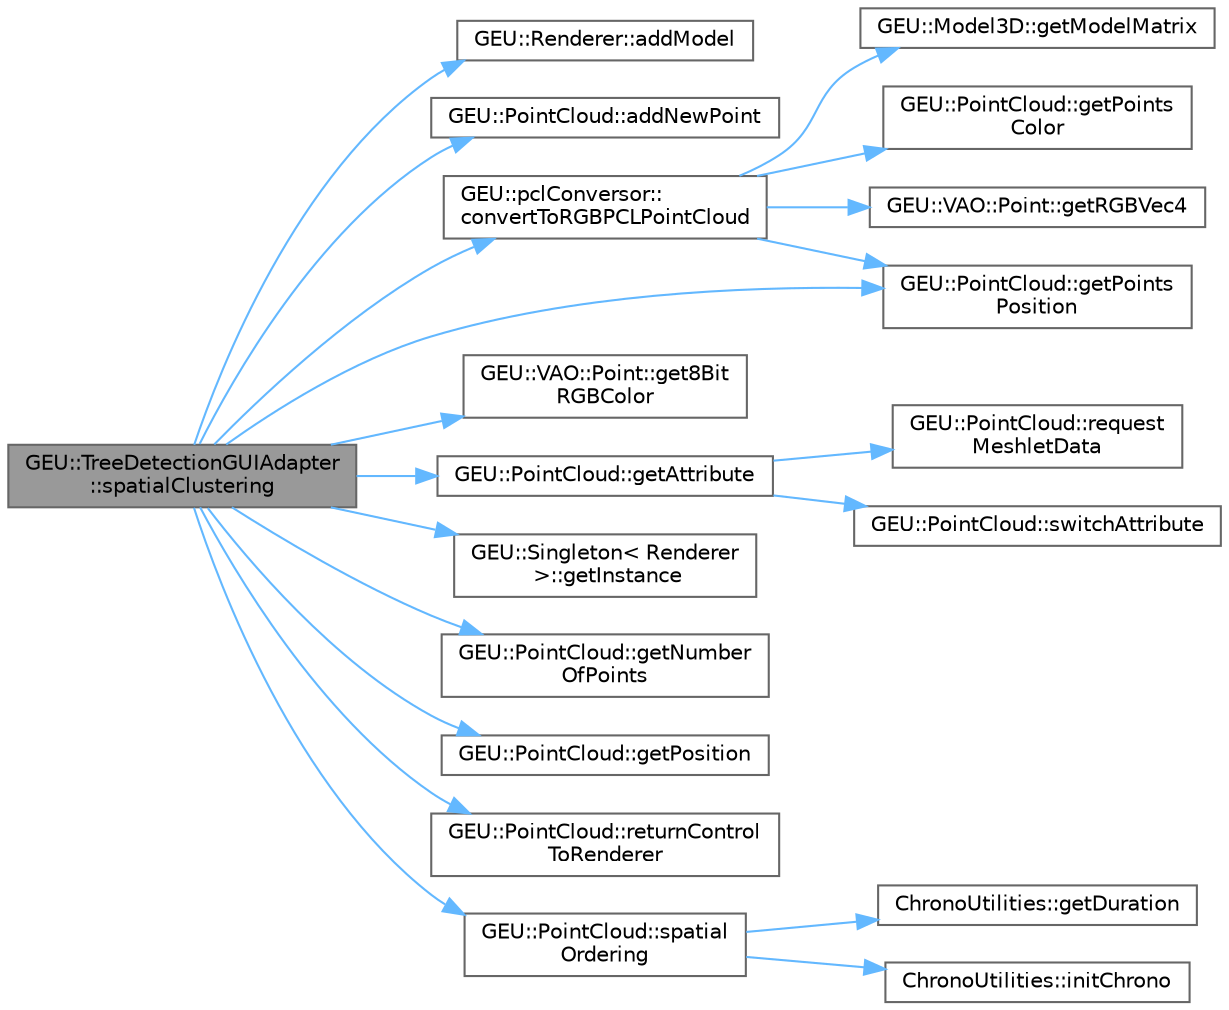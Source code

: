 digraph "GEU::TreeDetectionGUIAdapter::spatialClustering"
{
 // LATEX_PDF_SIZE
  bgcolor="transparent";
  edge [fontname=Helvetica,fontsize=10,labelfontname=Helvetica,labelfontsize=10];
  node [fontname=Helvetica,fontsize=10,shape=box,height=0.2,width=0.4];
  rankdir="LR";
  Node1 [id="Node000001",label="GEU::TreeDetectionGUIAdapter\l::spatialClustering",height=0.2,width=0.4,color="gray40", fillcolor="grey60", style="filled", fontcolor="black",tooltip=" "];
  Node1 -> Node2 [id="edge1_Node000001_Node000002",color="steelblue1",style="solid",tooltip=" "];
  Node2 [id="Node000002",label="GEU::Renderer::addModel",height=0.2,width=0.4,color="grey40", fillcolor="white", style="filled",URL="$de/d04/class_g_e_u_1_1_renderer.html#a101eed167bec92e041e4b0e04f6cce58",tooltip="Inserts 3D model to current scene."];
  Node1 -> Node3 [id="edge2_Node000001_Node000003",color="steelblue1",style="solid",tooltip=" "];
  Node3 [id="Node000003",label="GEU::PointCloud::addNewPoint",height=0.2,width=0.4,color="grey40", fillcolor="white", style="filled",URL="$d4/d07/class_g_e_u_1_1_point_cloud.html#a1b357320c4811d27cb8d6febcd9c7431",tooltip=" "];
  Node1 -> Node4 [id="edge3_Node000001_Node000004",color="steelblue1",style="solid",tooltip=" "];
  Node4 [id="Node000004",label="GEU::pclConversor::\lconvertToRGBPCLPointCloud",height=0.2,width=0.4,color="grey40", fillcolor="white", style="filled",URL="$d0/d01/class_g_e_u_1_1pcl_conversor.html#a6253923a8a327a9835a3df5324c12fe2",tooltip=" "];
  Node4 -> Node5 [id="edge4_Node000004_Node000005",color="steelblue1",style="solid",tooltip=" "];
  Node5 [id="Node000005",label="GEU::Model3D::getModelMatrix",height=0.2,width=0.4,color="grey40", fillcolor="white", style="filled",URL="$db/d04/class_g_e_u_1_1_model3_d.html#aea23eb9ab8de56f02dacaa5155fcac15",tooltip=" "];
  Node4 -> Node6 [id="edge5_Node000004_Node000006",color="steelblue1",style="solid",tooltip=" "];
  Node6 [id="Node000006",label="GEU::PointCloud::getPoints\lColor",height=0.2,width=0.4,color="grey40", fillcolor="white", style="filled",URL="$d4/d07/class_g_e_u_1_1_point_cloud.html#a9a79b080d808d3e589ce16bee701fdcf",tooltip=" "];
  Node4 -> Node7 [id="edge6_Node000004_Node000007",color="steelblue1",style="solid",tooltip=" "];
  Node7 [id="Node000007",label="GEU::PointCloud::getPoints\lPosition",height=0.2,width=0.4,color="grey40", fillcolor="white", style="filled",URL="$d4/d07/class_g_e_u_1_1_point_cloud.html#adfe68d38eadddf88006ccc5789d5a497",tooltip=" "];
  Node4 -> Node8 [id="edge7_Node000004_Node000008",color="steelblue1",style="solid",tooltip=" "];
  Node8 [id="Node000008",label="GEU::VAO::Point::getRGBVec4",height=0.2,width=0.4,color="grey40", fillcolor="white", style="filled",URL="$d8/d02/struct_g_e_u_1_1_v_a_o_1_1_point.html#a869b1c796dc79a8c17f4f2ffd6e6ea02",tooltip=" "];
  Node1 -> Node9 [id="edge8_Node000001_Node000009",color="steelblue1",style="solid",tooltip=" "];
  Node9 [id="Node000009",label="GEU::VAO::Point::get8Bit\lRGBColor",height=0.2,width=0.4,color="grey40", fillcolor="white", style="filled",URL="$d8/d02/struct_g_e_u_1_1_v_a_o_1_1_point.html#a08369eb10ee0a897e2126bab74bce5ac",tooltip=" "];
  Node1 -> Node10 [id="edge9_Node000001_Node000010",color="steelblue1",style="solid",tooltip=" "];
  Node10 [id="Node000010",label="GEU::PointCloud::getAttribute",height=0.2,width=0.4,color="grey40", fillcolor="white", style="filled",URL="$d4/d07/class_g_e_u_1_1_point_cloud.html#a18bc7006383ee66640b9517443551cce",tooltip=" "];
  Node10 -> Node11 [id="edge10_Node000010_Node000011",color="steelblue1",style="solid",tooltip=" "];
  Node11 [id="Node000011",label="GEU::PointCloud::request\lMeshletData",height=0.2,width=0.4,color="grey40", fillcolor="white", style="filled",URL="$d4/d07/class_g_e_u_1_1_point_cloud.html#add4c3c702ba87bf04a364154adc25523",tooltip=" "];
  Node10 -> Node12 [id="edge11_Node000010_Node000012",color="steelblue1",style="solid",tooltip=" "];
  Node12 [id="Node000012",label="GEU::PointCloud::switchAttribute",height=0.2,width=0.4,color="grey40", fillcolor="white", style="filled",URL="$d4/d07/class_g_e_u_1_1_point_cloud.html#af01315dec45a1f2cfb2a1714f5e13640",tooltip="Cambia a la banda especificada del atributo indicado."];
  Node1 -> Node13 [id="edge12_Node000001_Node000013",color="steelblue1",style="solid",tooltip=" "];
  Node13 [id="Node000013",label="GEU::Singleton\< Renderer\l \>::getInstance",height=0.2,width=0.4,color="grey40", fillcolor="white", style="filled",URL="$d1/d01/class_g_e_u_1_1_singleton.html#a47c7e7c2110f4cc59c9ff1f5594c366e",tooltip=" "];
  Node1 -> Node14 [id="edge13_Node000001_Node000014",color="steelblue1",style="solid",tooltip=" "];
  Node14 [id="Node000014",label="GEU::PointCloud::getNumber\lOfPoints",height=0.2,width=0.4,color="grey40", fillcolor="white", style="filled",URL="$d4/d07/class_g_e_u_1_1_point_cloud.html#a3e01cb77a356f6d7d0f1974cb18dc9d6",tooltip=" "];
  Node1 -> Node7 [id="edge14_Node000001_Node000007",color="steelblue1",style="solid",tooltip=" "];
  Node1 -> Node15 [id="edge15_Node000001_Node000015",color="steelblue1",style="solid",tooltip=" "];
  Node15 [id="Node000015",label="GEU::PointCloud::getPosition",height=0.2,width=0.4,color="grey40", fillcolor="white", style="filled",URL="$d4/d07/class_g_e_u_1_1_point_cloud.html#a94e0cddcf44878cb254370c30a340516",tooltip=" "];
  Node1 -> Node16 [id="edge16_Node000001_Node000016",color="steelblue1",style="solid",tooltip=" "];
  Node16 [id="Node000016",label="GEU::PointCloud::returnControl\lToRenderer",height=0.2,width=0.4,color="grey40", fillcolor="white", style="filled",URL="$d4/d07/class_g_e_u_1_1_point_cloud.html#a71b901670da4a28860ef1a7d0f023bb6",tooltip=" "];
  Node1 -> Node17 [id="edge17_Node000001_Node000017",color="steelblue1",style="solid",tooltip=" "];
  Node17 [id="Node000017",label="GEU::PointCloud::spatial\lOrdering",height=0.2,width=0.4,color="grey40", fillcolor="white", style="filled",URL="$d4/d07/class_g_e_u_1_1_point_cloud.html#ad008cb1c89f6cd21a6f739f8c359a276",tooltip="Optimiza el orden de los puntos en la estructura de datos para mejorar la eficiencia del renderizado."];
  Node17 -> Node18 [id="edge18_Node000017_Node000018",color="steelblue1",style="solid",tooltip=" "];
  Node18 [id="Node000018",label="ChronoUtilities::getDuration",height=0.2,width=0.4,color="grey40", fillcolor="white", style="filled",URL="$d1/d06/namespace_chrono_utilities.html#a187ba409975fee77e13daed043ab94c3",tooltip=" "];
  Node17 -> Node19 [id="edge19_Node000017_Node000019",color="steelblue1",style="solid",tooltip=" "];
  Node19 [id="Node000019",label="ChronoUtilities::initChrono",height=0.2,width=0.4,color="grey40", fillcolor="white", style="filled",URL="$d1/d06/namespace_chrono_utilities.html#a9b741e2bfa3e546f9305747f35b20042",tooltip="Starts the clock so we can execute whatever we want and measure the used time."];
}
